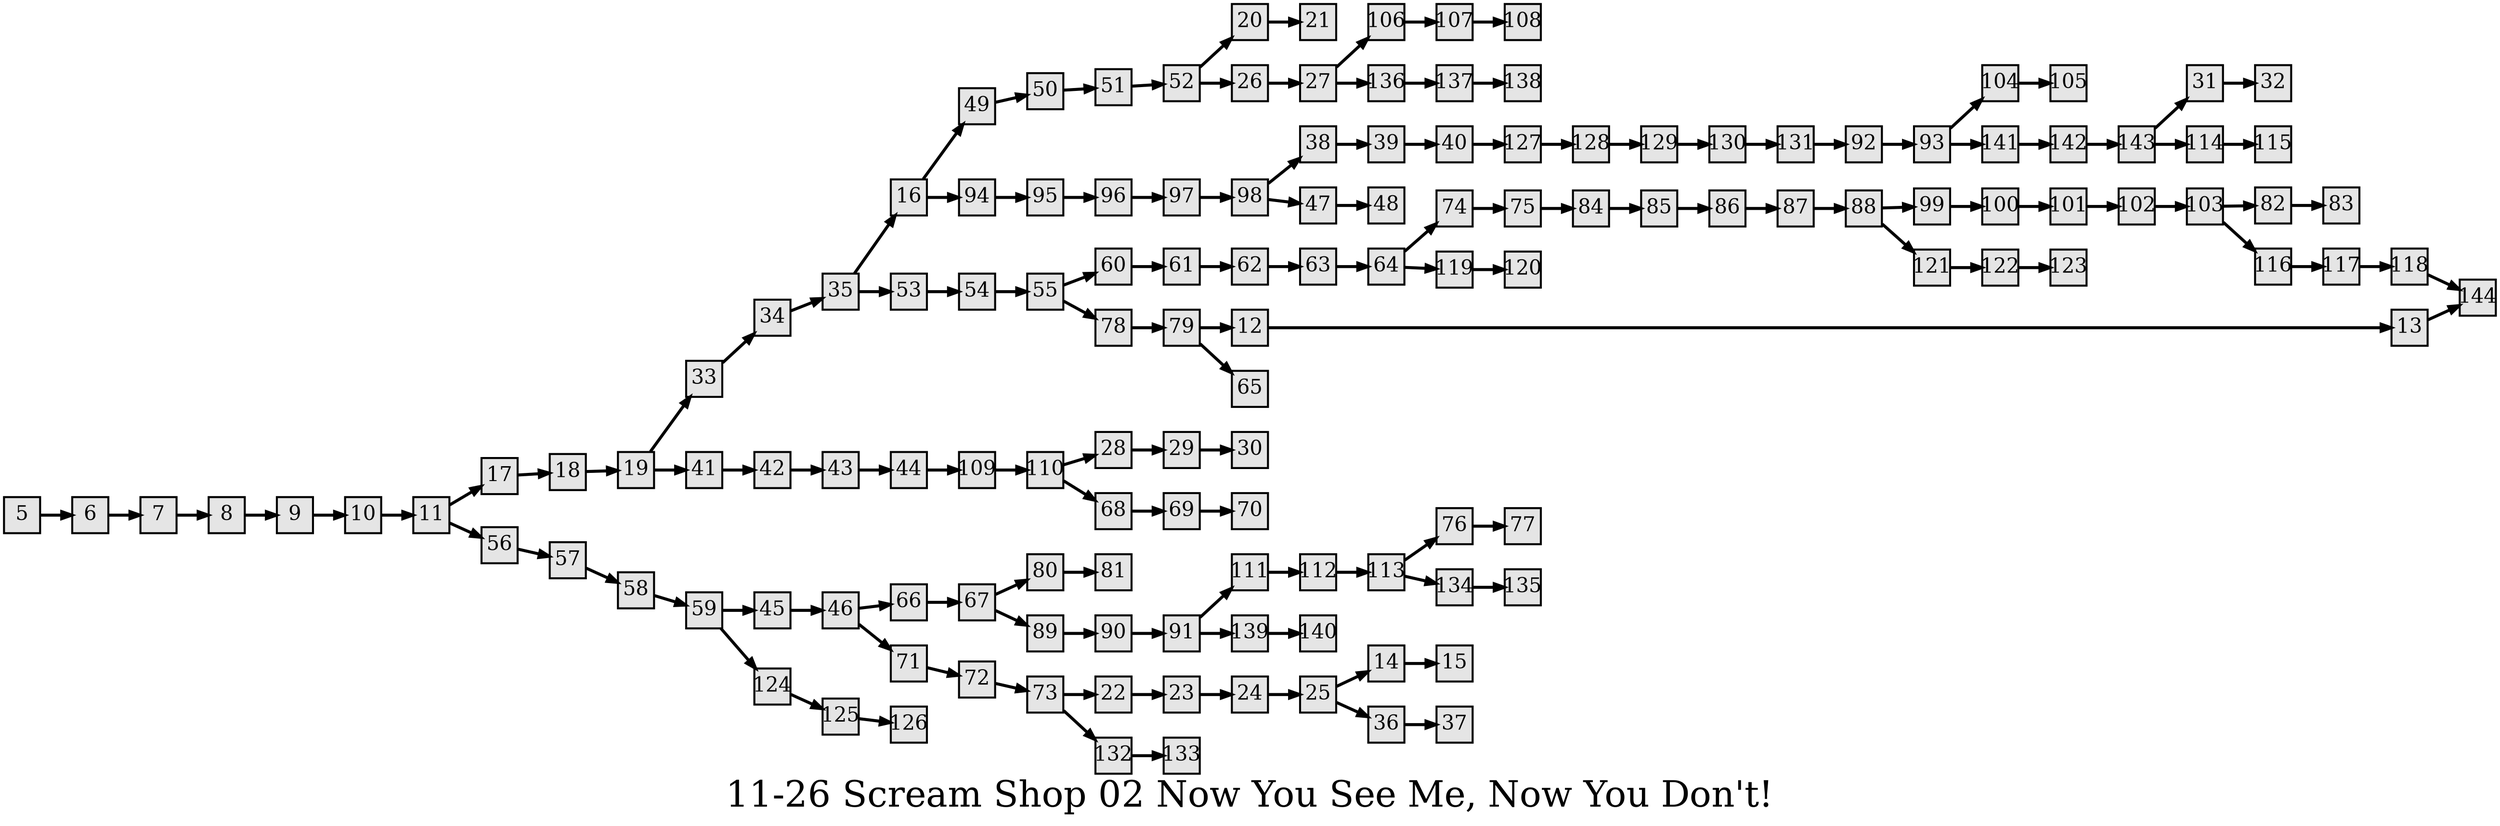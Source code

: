 digraph g{
  graph [ label="11-26 Scream Shop 02 Now You See Me, Now You Don't!" rankdir=LR, ordering=out, fontsize=36, nodesep="0.35", ranksep="0.45"];
  node  [shape=rect, penwidth=2, fontsize=20, style=filled, fillcolor=grey90, margin="0,0", labelfloat=true, regular=true, fixedsize=true];
  edge  [labelfloat=true, penwidth=3, fontsize=12];
  // ---;
  // group  : Katz;
  // id     :;
  // gbid   :;
  // series :;
  // title  :;
  // author :;
  // credit:;
  // - name : Kylie McGregor;
  // role : encoder;
  // date : 2017-08-31;
  // - name : Jeremy Douglass;
  // role : editor;
  // date : 2017-10-19;
  // render:;
  // - name   : small;
  // styles : gvStyles-small.txt;
  // engine : dot;
  // comment: >;
  
  // ---;
  
  // From | To | Label;
  
  5 -> 6;
  6 -> 7;
  7 -> 8;
  8 -> 9;
  9 -> 10;
  10 -> 11;
  11 -> 17;
  11 -> 56;
  12 -> 13;
  13 -> 144;
  14 -> 15;
  16 -> 49;
  16 -> 94;
  17 -> 18;
  18 -> 19;
  19 -> 33;
  19 -> 41;
  20 -> 21;
  22 -> 23;
  23 -> 24;
  24 -> 25;
  25 -> 14;
  25 -> 36;
  26 -> 27;
  27 -> 106;
  27 -> 136;
  28 -> 29;
  29 -> 30;
  31 -> 32;
  33 -> 34;
  34 -> 35;
  35 -> 16;
  35 -> 53;
  36 -> 37;
  38 -> 39;
  39 -> 40;
  40 -> 127;
  41 -> 42;
  42 -> 43;
  43 -> 44;
  44 -> 109;
  45 -> 46;
  46 -> 66;
  46 -> 71;
  47 -> 48;
  49 -> 50;
  50 -> 51;
  51 -> 52;
  52 -> 20;
  52 -> 26;
  53 -> 54;
  54 -> 55;
  55 -> 60;
  55 -> 78;
  56 -> 57;
  57 -> 58;
  58 -> 59;
  59 -> 45;
  59 -> 124;
  60 -> 61;
  61 -> 62;
  62 -> 63;
  63 -> 64;
  64 -> 74;
  64 -> 119;
  66 -> 67;
  67 -> 80;
  67 -> 89;
  68 -> 69;
  69 -> 70;
  71 -> 72;
  72 -> 73;
  73 -> 22;
  73 -> 132;
  74 -> 75;
  75 -> 84;
  76 -> 77;
  78 -> 79;
  79 -> 12;
  79 -> 65;
  80 -> 81;
  82 -> 83;
  84 -> 85;
  85 -> 86;
  86 -> 87;
  87 -> 88;
  88 -> 99;
  88 -> 121;
  89 -> 90;
  90 -> 91;
  91 -> 111;
  91 -> 139;
  92 -> 93;
  93 -> 104;
  93 -> 141;
  94 -> 95;
  95 -> 96;
  96 -> 97;
  97 -> 98;
  98 -> 38;
  98 -> 47;
  99 -> 100;
  100 -> 101;
  101 -> 102;
  102 -> 103;
  103 -> 82;
  103 -> 116;
  104 -> 105;
  106 -> 107;
  107 -> 108;
  109 -> 110;
  110 -> 28;
  110 -> 68;
  111 -> 112;
  112 -> 113;
  113 -> 76;
  113 -> 134;
  114 -> 115;
  116 -> 117;
  117 -> 118;
  118 -> 144;
  119 -> 120;
  121 -> 122;
  122 -> 123;
  124 -> 125;
  125 -> 126;
  127 -> 128;
  128 -> 129;
  129 -> 130;
  130 -> 131;
  131 -> 92;
  132 -> 133;
  134 -> 135;
  136 -> 137;
  137 -> 138;
  139 -> 140;
  141 -> 142;
  142 -> 143;
  143 -> 31;
  143 -> 114;
}

